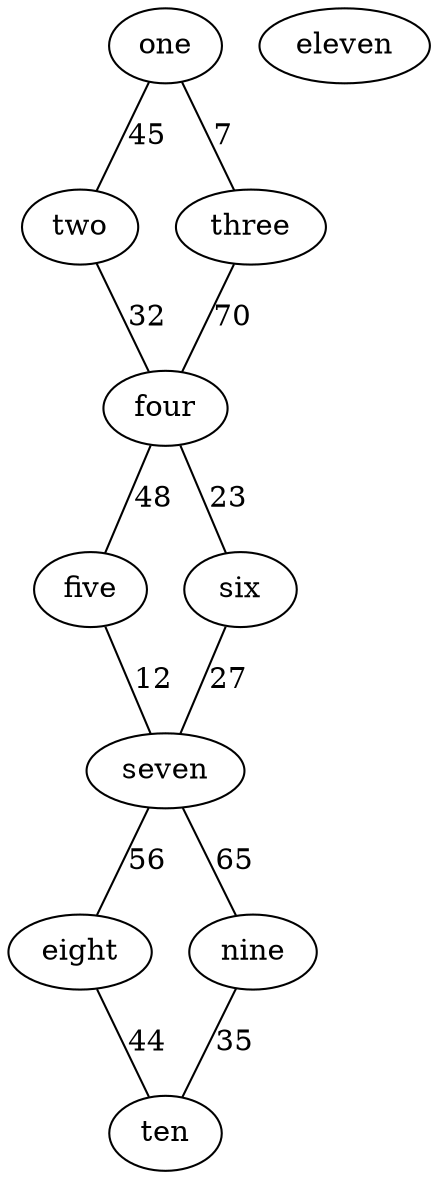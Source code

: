 graph SampleGraph {
//nodes
one;
two;
three;
four;
five;
six;
seven;
eight;
nine;
ten;
eleven;
//edges
one -- two [label="45"];
one -- three [label="7"];
two -- four [label="32"];
three -- four [label="70"];
four -- five [label="48"];
four -- six [label="23"];
five -- seven [label="12"];
six -- seven [label="27"];
seven -- eight [label="56"];
seven -- nine [label="65"];
eight -- ten [label="44"];
nine -- ten [label="35"];
}
